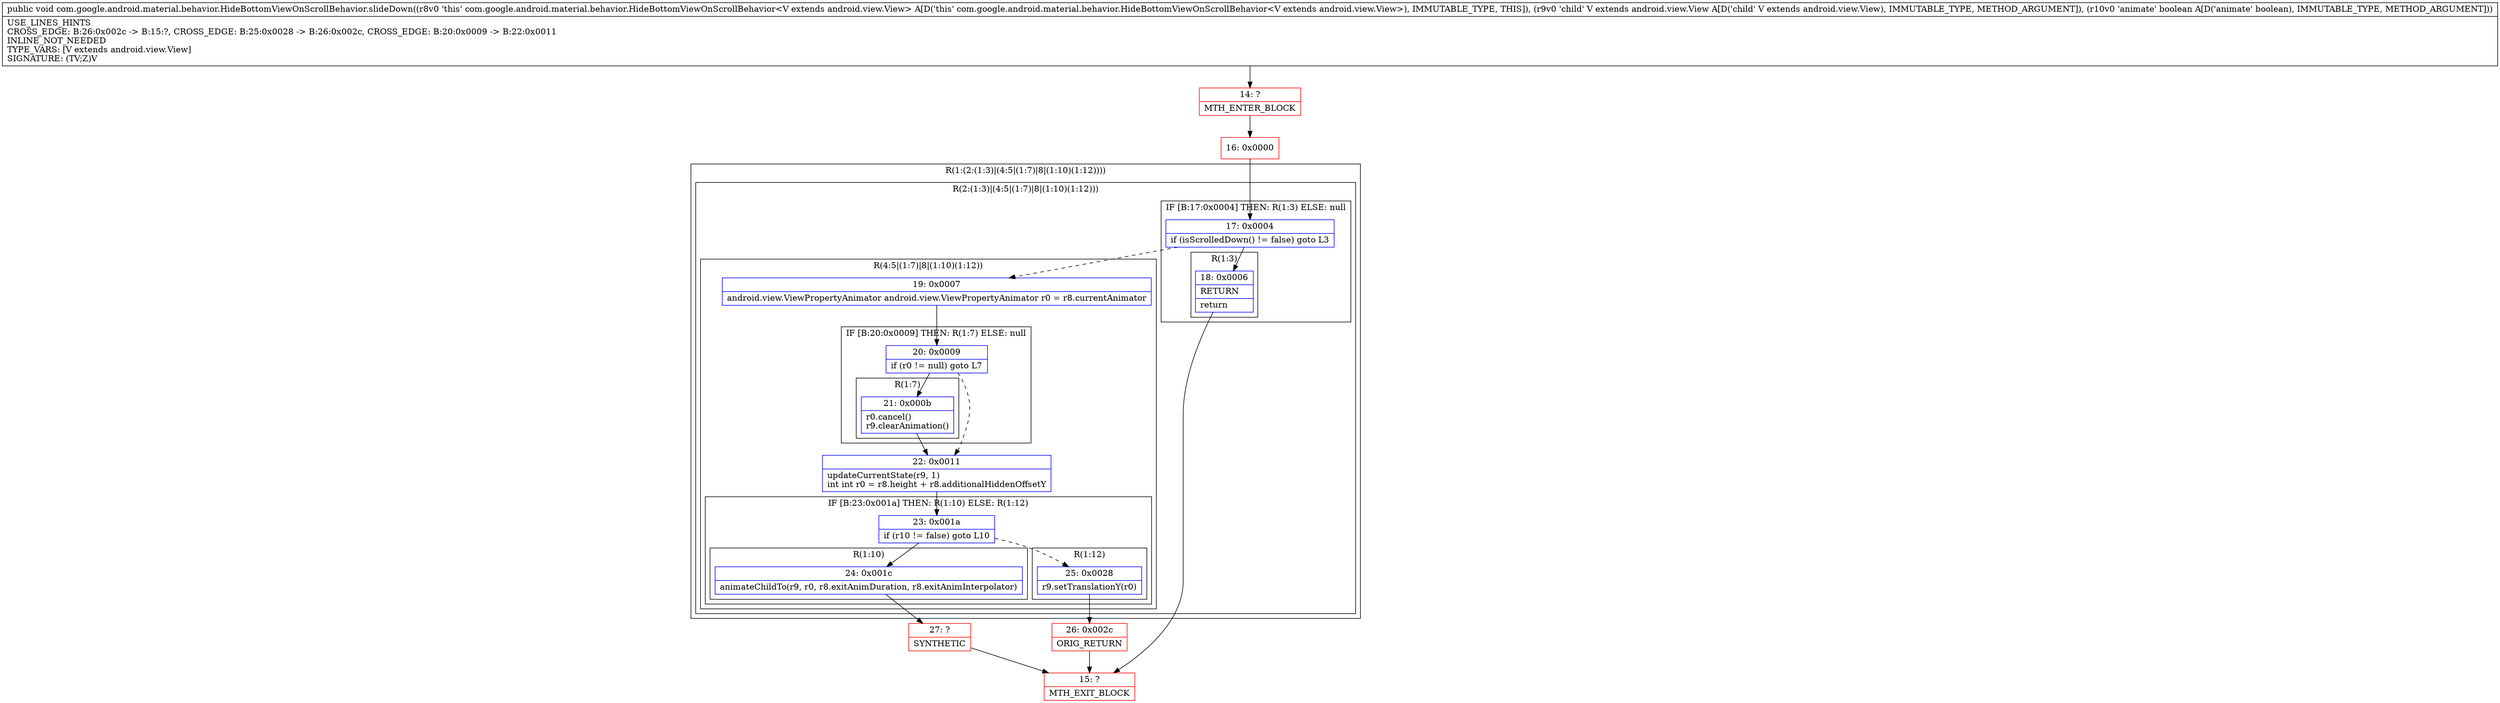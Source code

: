 digraph "CFG forcom.google.android.material.behavior.HideBottomViewOnScrollBehavior.slideDown(Landroid\/view\/View;Z)V" {
subgraph cluster_Region_1497825329 {
label = "R(1:(2:(1:3)|(4:5|(1:7)|8|(1:10)(1:12))))";
node [shape=record,color=blue];
subgraph cluster_Region_445552382 {
label = "R(2:(1:3)|(4:5|(1:7)|8|(1:10)(1:12)))";
node [shape=record,color=blue];
subgraph cluster_IfRegion_1979978598 {
label = "IF [B:17:0x0004] THEN: R(1:3) ELSE: null";
node [shape=record,color=blue];
Node_17 [shape=record,label="{17\:\ 0x0004|if (isScrolledDown() != false) goto L3\l}"];
subgraph cluster_Region_108759315 {
label = "R(1:3)";
node [shape=record,color=blue];
Node_18 [shape=record,label="{18\:\ 0x0006|RETURN\l|return\l}"];
}
}
subgraph cluster_Region_307093246 {
label = "R(4:5|(1:7)|8|(1:10)(1:12))";
node [shape=record,color=blue];
Node_19 [shape=record,label="{19\:\ 0x0007|android.view.ViewPropertyAnimator android.view.ViewPropertyAnimator r0 = r8.currentAnimator\l}"];
subgraph cluster_IfRegion_1773607040 {
label = "IF [B:20:0x0009] THEN: R(1:7) ELSE: null";
node [shape=record,color=blue];
Node_20 [shape=record,label="{20\:\ 0x0009|if (r0 != null) goto L7\l}"];
subgraph cluster_Region_1763965393 {
label = "R(1:7)";
node [shape=record,color=blue];
Node_21 [shape=record,label="{21\:\ 0x000b|r0.cancel()\lr9.clearAnimation()\l}"];
}
}
Node_22 [shape=record,label="{22\:\ 0x0011|updateCurrentState(r9, 1)\lint int r0 = r8.height + r8.additionalHiddenOffsetY\l}"];
subgraph cluster_IfRegion_1742489445 {
label = "IF [B:23:0x001a] THEN: R(1:10) ELSE: R(1:12)";
node [shape=record,color=blue];
Node_23 [shape=record,label="{23\:\ 0x001a|if (r10 != false) goto L10\l}"];
subgraph cluster_Region_410561215 {
label = "R(1:10)";
node [shape=record,color=blue];
Node_24 [shape=record,label="{24\:\ 0x001c|animateChildTo(r9, r0, r8.exitAnimDuration, r8.exitAnimInterpolator)\l}"];
}
subgraph cluster_Region_1681796448 {
label = "R(1:12)";
node [shape=record,color=blue];
Node_25 [shape=record,label="{25\:\ 0x0028|r9.setTranslationY(r0)\l}"];
}
}
}
}
}
Node_14 [shape=record,color=red,label="{14\:\ ?|MTH_ENTER_BLOCK\l}"];
Node_16 [shape=record,color=red,label="{16\:\ 0x0000}"];
Node_15 [shape=record,color=red,label="{15\:\ ?|MTH_EXIT_BLOCK\l}"];
Node_27 [shape=record,color=red,label="{27\:\ ?|SYNTHETIC\l}"];
Node_26 [shape=record,color=red,label="{26\:\ 0x002c|ORIG_RETURN\l}"];
MethodNode[shape=record,label="{public void com.google.android.material.behavior.HideBottomViewOnScrollBehavior.slideDown((r8v0 'this' com.google.android.material.behavior.HideBottomViewOnScrollBehavior\<V extends android.view.View\> A[D('this' com.google.android.material.behavior.HideBottomViewOnScrollBehavior\<V extends android.view.View\>), IMMUTABLE_TYPE, THIS]), (r9v0 'child' V extends android.view.View A[D('child' V extends android.view.View), IMMUTABLE_TYPE, METHOD_ARGUMENT]), (r10v0 'animate' boolean A[D('animate' boolean), IMMUTABLE_TYPE, METHOD_ARGUMENT]))  | USE_LINES_HINTS\lCROSS_EDGE: B:26:0x002c \-\> B:15:?, CROSS_EDGE: B:25:0x0028 \-\> B:26:0x002c, CROSS_EDGE: B:20:0x0009 \-\> B:22:0x0011\lINLINE_NOT_NEEDED\lTYPE_VARS: [V extends android.view.View]\lSIGNATURE: (TV;Z)V\l}"];
MethodNode -> Node_14;Node_17 -> Node_18;
Node_17 -> Node_19[style=dashed];
Node_18 -> Node_15;
Node_19 -> Node_20;
Node_20 -> Node_21;
Node_20 -> Node_22[style=dashed];
Node_21 -> Node_22;
Node_22 -> Node_23;
Node_23 -> Node_24;
Node_23 -> Node_25[style=dashed];
Node_24 -> Node_27;
Node_25 -> Node_26;
Node_14 -> Node_16;
Node_16 -> Node_17;
Node_27 -> Node_15;
Node_26 -> Node_15;
}

